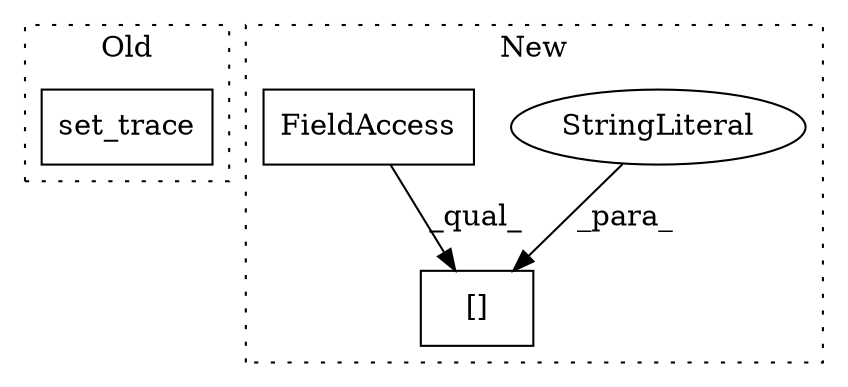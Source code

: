 digraph G {
subgraph cluster0 {
1 [label="set_trace" a="32" s="864" l="11" shape="box"];
label = "Old";
style="dotted";
}
subgraph cluster1 {
2 [label="[]" a="2" s="1224,1267" l="29,1" shape="box"];
3 [label="StringLiteral" a="45" s="1253" l="14" shape="ellipse"];
4 [label="FieldAccess" a="22" s="1224" l="28" shape="box"];
label = "New";
style="dotted";
}
3 -> 2 [label="_para_"];
4 -> 2 [label="_qual_"];
}